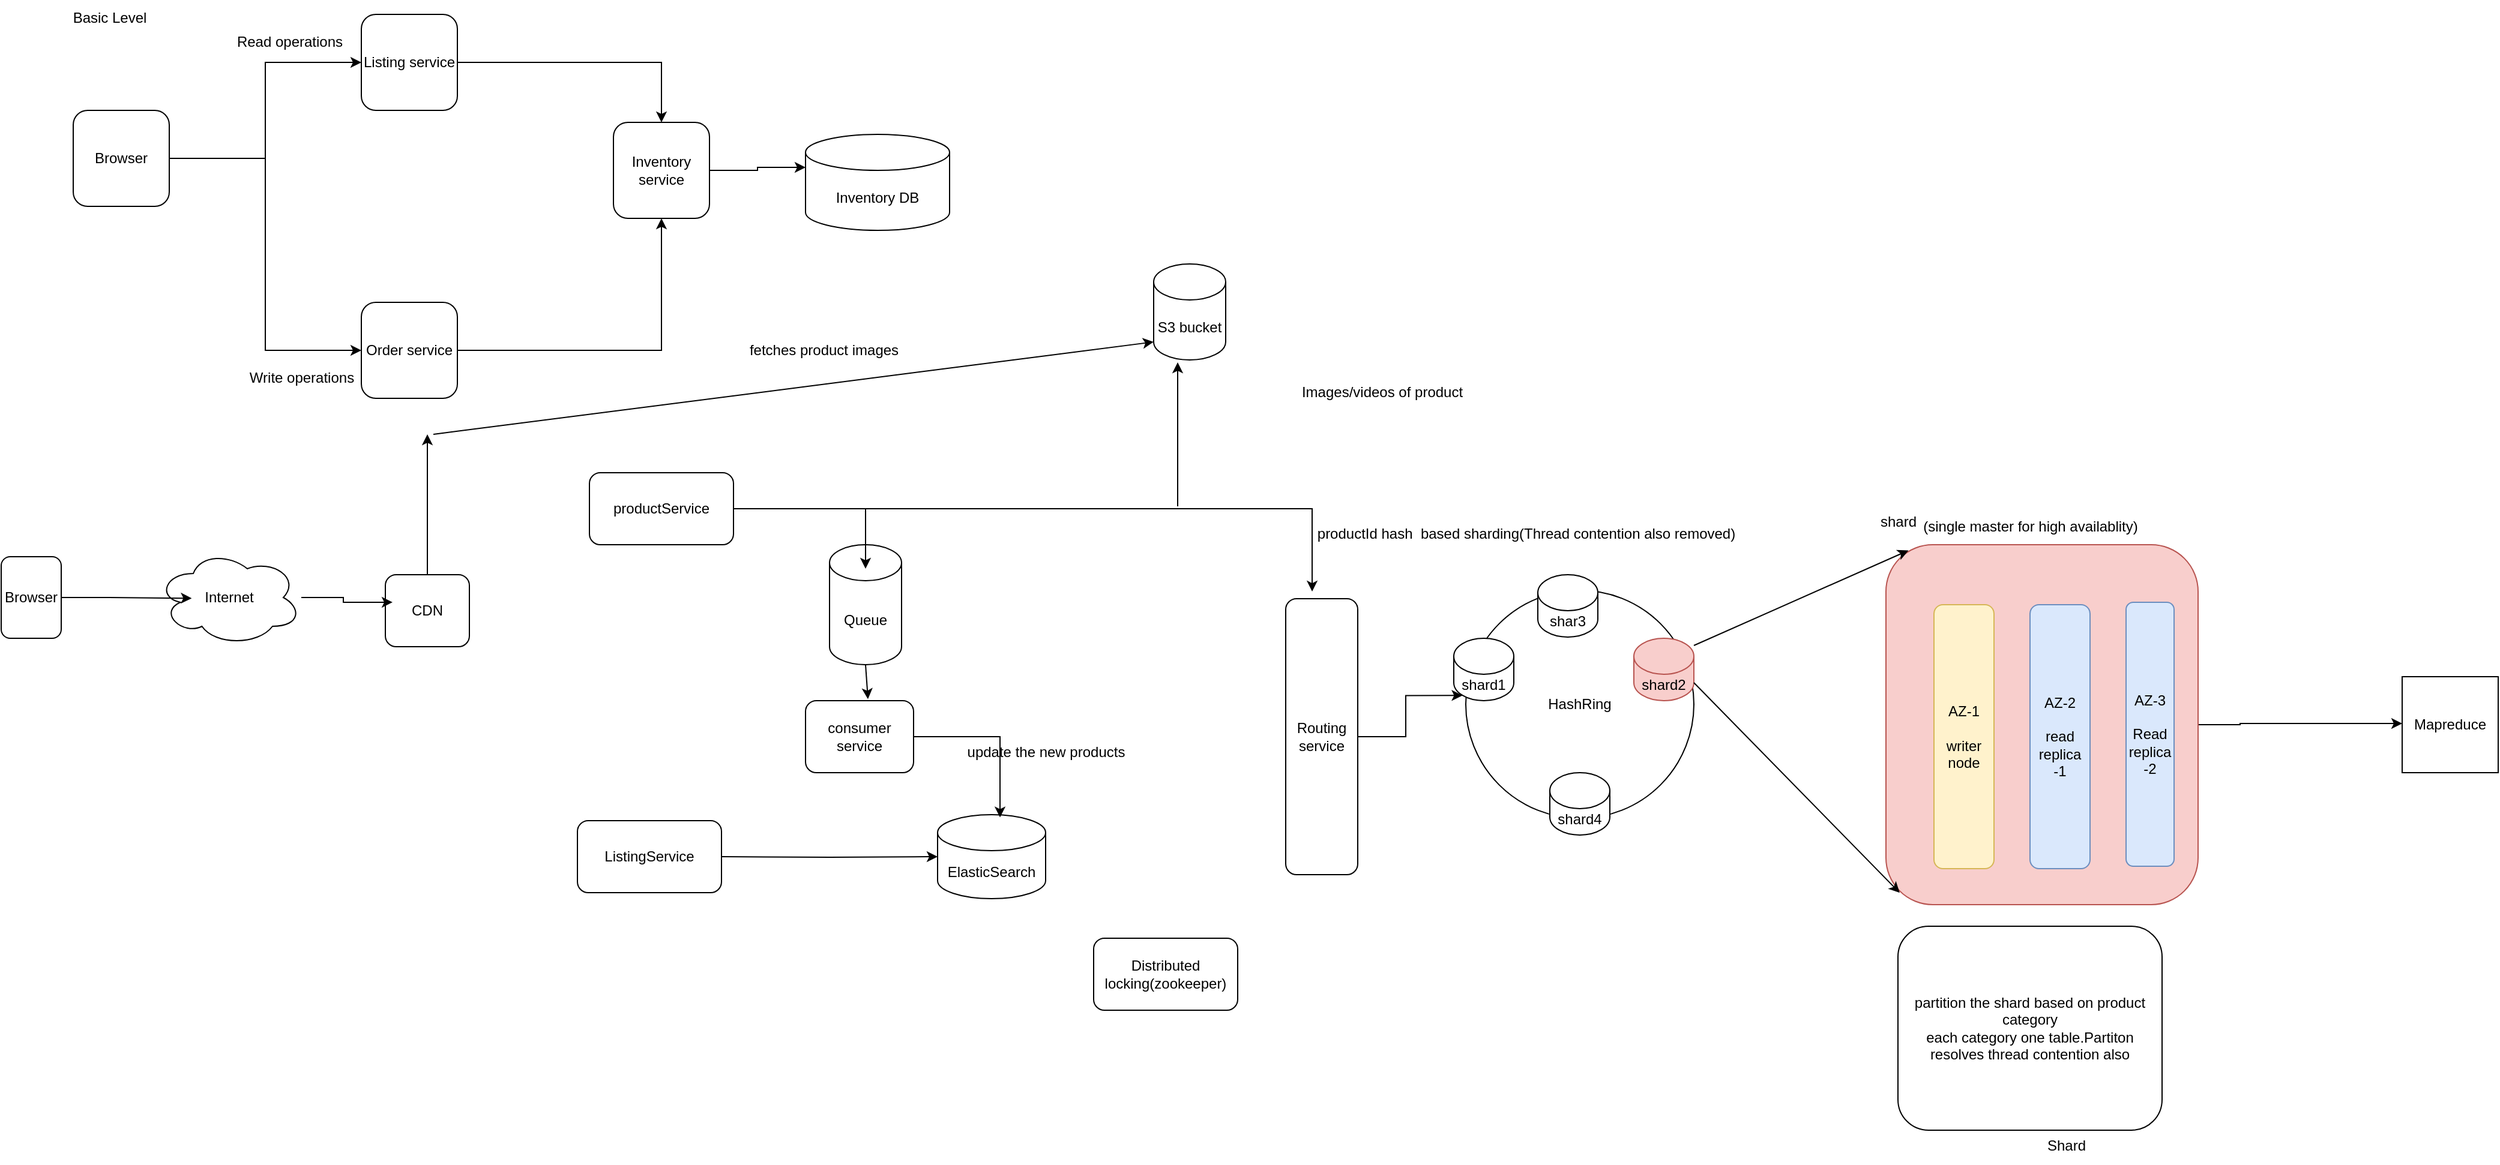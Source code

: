 <mxfile version="26.0.2">
  <diagram name="Page-1" id="pdsU5GGgprD2SgCTDVgc">
    <mxGraphModel dx="794" dy="412" grid="1" gridSize="10" guides="1" tooltips="1" connect="1" arrows="1" fold="1" page="1" pageScale="1" pageWidth="2300" pageHeight="2300" math="0" shadow="0">
      <root>
        <mxCell id="0" />
        <mxCell id="1" parent="0" />
        <mxCell id="amSMFHpkHX3bF5GHom42-8" style="edgeStyle=orthogonalEdgeStyle;rounded=0;orthogonalLoop=1;jettySize=auto;html=1;entryX=0;entryY=0.5;entryDx=0;entryDy=0;" edge="1" parent="1" source="amSMFHpkHX3bF5GHom42-1" target="amSMFHpkHX3bF5GHom42-4">
          <mxGeometry relative="1" as="geometry" />
        </mxCell>
        <mxCell id="amSMFHpkHX3bF5GHom42-11" style="edgeStyle=orthogonalEdgeStyle;rounded=0;orthogonalLoop=1;jettySize=auto;html=1;entryX=0;entryY=0.5;entryDx=0;entryDy=0;" edge="1" parent="1" source="amSMFHpkHX3bF5GHom42-1" target="amSMFHpkHX3bF5GHom42-5">
          <mxGeometry relative="1" as="geometry" />
        </mxCell>
        <mxCell id="amSMFHpkHX3bF5GHom42-1" value="Browser" style="rounded=1;whiteSpace=wrap;html=1;" vertex="1" parent="1">
          <mxGeometry x="60" y="120" width="80" height="80" as="geometry" />
        </mxCell>
        <mxCell id="amSMFHpkHX3bF5GHom42-2" value="Basic Level" style="text;html=1;align=center;verticalAlign=middle;resizable=0;points=[];autosize=1;strokeColor=none;fillColor=none;" vertex="1" parent="1">
          <mxGeometry x="50" y="28" width="80" height="30" as="geometry" />
        </mxCell>
        <mxCell id="amSMFHpkHX3bF5GHom42-9" style="edgeStyle=orthogonalEdgeStyle;rounded=0;orthogonalLoop=1;jettySize=auto;html=1;entryX=0.5;entryY=0;entryDx=0;entryDy=0;" edge="1" parent="1" source="amSMFHpkHX3bF5GHom42-4" target="amSMFHpkHX3bF5GHom42-6">
          <mxGeometry relative="1" as="geometry" />
        </mxCell>
        <mxCell id="amSMFHpkHX3bF5GHom42-4" value="Listing service" style="rounded=1;whiteSpace=wrap;html=1;" vertex="1" parent="1">
          <mxGeometry x="300" y="40" width="80" height="80" as="geometry" />
        </mxCell>
        <mxCell id="amSMFHpkHX3bF5GHom42-12" style="edgeStyle=orthogonalEdgeStyle;rounded=0;orthogonalLoop=1;jettySize=auto;html=1;entryX=0.5;entryY=1;entryDx=0;entryDy=0;" edge="1" parent="1" source="amSMFHpkHX3bF5GHom42-5" target="amSMFHpkHX3bF5GHom42-6">
          <mxGeometry relative="1" as="geometry" />
        </mxCell>
        <mxCell id="amSMFHpkHX3bF5GHom42-5" value="Order service" style="rounded=1;whiteSpace=wrap;html=1;" vertex="1" parent="1">
          <mxGeometry x="300" y="280" width="80" height="80" as="geometry" />
        </mxCell>
        <mxCell id="amSMFHpkHX3bF5GHom42-6" value="Inventory service" style="rounded=1;whiteSpace=wrap;html=1;" vertex="1" parent="1">
          <mxGeometry x="510" y="130" width="80" height="80" as="geometry" />
        </mxCell>
        <mxCell id="amSMFHpkHX3bF5GHom42-7" value="Inventory DB" style="shape=cylinder3;whiteSpace=wrap;html=1;boundedLbl=1;backgroundOutline=1;size=15;" vertex="1" parent="1">
          <mxGeometry x="670" y="140" width="120" height="80" as="geometry" />
        </mxCell>
        <mxCell id="amSMFHpkHX3bF5GHom42-10" style="edgeStyle=orthogonalEdgeStyle;rounded=0;orthogonalLoop=1;jettySize=auto;html=1;entryX=0;entryY=0;entryDx=0;entryDy=27.5;entryPerimeter=0;" edge="1" parent="1" source="amSMFHpkHX3bF5GHom42-6" target="amSMFHpkHX3bF5GHom42-7">
          <mxGeometry relative="1" as="geometry" />
        </mxCell>
        <mxCell id="amSMFHpkHX3bF5GHom42-13" value="Read operations" style="text;html=1;align=center;verticalAlign=middle;resizable=0;points=[];autosize=1;strokeColor=none;fillColor=none;" vertex="1" parent="1">
          <mxGeometry x="185" y="48" width="110" height="30" as="geometry" />
        </mxCell>
        <mxCell id="amSMFHpkHX3bF5GHom42-14" value="Write operations" style="text;html=1;align=center;verticalAlign=middle;resizable=0;points=[];autosize=1;strokeColor=none;fillColor=none;" vertex="1" parent="1">
          <mxGeometry x="195" y="328" width="110" height="30" as="geometry" />
        </mxCell>
        <mxCell id="amSMFHpkHX3bF5GHom42-16" style="edgeStyle=orthogonalEdgeStyle;rounded=0;orthogonalLoop=1;jettySize=auto;html=1;" edge="1" parent="1" target="amSMFHpkHX3bF5GHom42-17">
          <mxGeometry relative="1" as="geometry">
            <mxPoint x="780" y="572" as="targetPoint" />
            <mxPoint x="600" y="742" as="sourcePoint" />
          </mxGeometry>
        </mxCell>
        <mxCell id="amSMFHpkHX3bF5GHom42-15" value="ListingService" style="rounded=1;whiteSpace=wrap;html=1;" vertex="1" parent="1">
          <mxGeometry x="480" y="712" width="120" height="60" as="geometry" />
        </mxCell>
        <mxCell id="amSMFHpkHX3bF5GHom42-17" value="ElasticSearch" style="shape=cylinder3;whiteSpace=wrap;html=1;boundedLbl=1;backgroundOutline=1;size=15;" vertex="1" parent="1">
          <mxGeometry x="780" y="707" width="90" height="70" as="geometry" />
        </mxCell>
        <mxCell id="amSMFHpkHX3bF5GHom42-19" style="edgeStyle=orthogonalEdgeStyle;rounded=0;orthogonalLoop=1;jettySize=auto;html=1;entryX=0.367;entryY=-0.026;entryDx=0;entryDy=0;entryPerimeter=0;" edge="1" parent="1" source="amSMFHpkHX3bF5GHom42-18" target="amSMFHpkHX3bF5GHom42-49">
          <mxGeometry relative="1" as="geometry">
            <mxPoint x="1050" y="610" as="targetPoint" />
          </mxGeometry>
        </mxCell>
        <mxCell id="amSMFHpkHX3bF5GHom42-18" value="productService" style="rounded=1;whiteSpace=wrap;html=1;" vertex="1" parent="1">
          <mxGeometry x="490" y="422" width="120" height="60" as="geometry" />
        </mxCell>
        <mxCell id="amSMFHpkHX3bF5GHom42-21" value="S3 bucket" style="shape=cylinder3;whiteSpace=wrap;html=1;boundedLbl=1;backgroundOutline=1;size=15;" vertex="1" parent="1">
          <mxGeometry x="960" y="248" width="60" height="80" as="geometry" />
        </mxCell>
        <mxCell id="amSMFHpkHX3bF5GHom42-23" value="Images/videos of product" style="text;html=1;align=center;verticalAlign=middle;resizable=0;points=[];autosize=1;strokeColor=none;fillColor=none;" vertex="1" parent="1">
          <mxGeometry x="1070" y="340" width="160" height="30" as="geometry" />
        </mxCell>
        <mxCell id="amSMFHpkHX3bF5GHom42-25" value="Queue" style="shape=cylinder3;whiteSpace=wrap;html=1;boundedLbl=1;backgroundOutline=1;size=15;" vertex="1" parent="1">
          <mxGeometry x="690" y="482" width="60" height="100" as="geometry" />
        </mxCell>
        <mxCell id="amSMFHpkHX3bF5GHom42-26" value="consumer service" style="rounded=1;whiteSpace=wrap;html=1;" vertex="1" parent="1">
          <mxGeometry x="670" y="612" width="90" height="60" as="geometry" />
        </mxCell>
        <mxCell id="amSMFHpkHX3bF5GHom42-27" value="" style="endArrow=classic;html=1;rounded=0;" edge="1" parent="1">
          <mxGeometry width="50" height="50" relative="1" as="geometry">
            <mxPoint x="720" y="452" as="sourcePoint" />
            <mxPoint x="720" y="502" as="targetPoint" />
          </mxGeometry>
        </mxCell>
        <mxCell id="amSMFHpkHX3bF5GHom42-28" value="" style="endArrow=classic;html=1;rounded=0;exitX=0.5;exitY=1;exitDx=0;exitDy=0;exitPerimeter=0;entryX=0.578;entryY=-0.022;entryDx=0;entryDy=0;entryPerimeter=0;" edge="1" parent="1" source="amSMFHpkHX3bF5GHom42-25" target="amSMFHpkHX3bF5GHom42-26">
          <mxGeometry width="50" height="50" relative="1" as="geometry">
            <mxPoint x="720" y="662" as="sourcePoint" />
            <mxPoint x="770" y="612" as="targetPoint" />
          </mxGeometry>
        </mxCell>
        <mxCell id="amSMFHpkHX3bF5GHom42-29" style="edgeStyle=orthogonalEdgeStyle;rounded=0;orthogonalLoop=1;jettySize=auto;html=1;entryX=0.578;entryY=0.033;entryDx=0;entryDy=0;entryPerimeter=0;" edge="1" parent="1" source="amSMFHpkHX3bF5GHom42-26" target="amSMFHpkHX3bF5GHom42-17">
          <mxGeometry relative="1" as="geometry" />
        </mxCell>
        <mxCell id="amSMFHpkHX3bF5GHom42-30" value="update the new products" style="text;html=1;align=center;verticalAlign=middle;resizable=0;points=[];autosize=1;strokeColor=none;fillColor=none;" vertex="1" parent="1">
          <mxGeometry x="795" y="640" width="150" height="30" as="geometry" />
        </mxCell>
        <mxCell id="amSMFHpkHX3bF5GHom42-39" style="edgeStyle=orthogonalEdgeStyle;rounded=0;orthogonalLoop=1;jettySize=auto;html=1;" edge="1" parent="1" source="amSMFHpkHX3bF5GHom42-31">
          <mxGeometry relative="1" as="geometry">
            <mxPoint x="355" y="390" as="targetPoint" />
          </mxGeometry>
        </mxCell>
        <mxCell id="amSMFHpkHX3bF5GHom42-31" value="CDN" style="rounded=1;whiteSpace=wrap;html=1;" vertex="1" parent="1">
          <mxGeometry x="320" y="507" width="70" height="60" as="geometry" />
        </mxCell>
        <mxCell id="amSMFHpkHX3bF5GHom42-32" value="Browser" style="rounded=1;whiteSpace=wrap;html=1;" vertex="1" parent="1">
          <mxGeometry y="492" width="50" height="68" as="geometry" />
        </mxCell>
        <mxCell id="amSMFHpkHX3bF5GHom42-33" value="Internet" style="ellipse;shape=cloud;whiteSpace=wrap;html=1;" vertex="1" parent="1">
          <mxGeometry x="130" y="486" width="120" height="80" as="geometry" />
        </mxCell>
        <mxCell id="amSMFHpkHX3bF5GHom42-35" style="edgeStyle=orthogonalEdgeStyle;rounded=0;orthogonalLoop=1;jettySize=auto;html=1;entryX=0.239;entryY=0.508;entryDx=0;entryDy=0;entryPerimeter=0;" edge="1" parent="1" source="amSMFHpkHX3bF5GHom42-32" target="amSMFHpkHX3bF5GHom42-33">
          <mxGeometry relative="1" as="geometry" />
        </mxCell>
        <mxCell id="amSMFHpkHX3bF5GHom42-36" style="edgeStyle=orthogonalEdgeStyle;rounded=0;orthogonalLoop=1;jettySize=auto;html=1;entryX=0.086;entryY=0.383;entryDx=0;entryDy=0;entryPerimeter=0;" edge="1" parent="1" source="amSMFHpkHX3bF5GHom42-33" target="amSMFHpkHX3bF5GHom42-31">
          <mxGeometry relative="1" as="geometry" />
        </mxCell>
        <mxCell id="amSMFHpkHX3bF5GHom42-38" value="" style="endArrow=classic;html=1;rounded=0;" edge="1" parent="1">
          <mxGeometry width="50" height="50" relative="1" as="geometry">
            <mxPoint x="980" y="450" as="sourcePoint" />
            <mxPoint x="980" y="330" as="targetPoint" />
          </mxGeometry>
        </mxCell>
        <mxCell id="amSMFHpkHX3bF5GHom42-40" value="" style="endArrow=classic;html=1;rounded=0;entryX=0;entryY=1;entryDx=0;entryDy=-15;entryPerimeter=0;" edge="1" parent="1" target="amSMFHpkHX3bF5GHom42-21">
          <mxGeometry width="50" height="50" relative="1" as="geometry">
            <mxPoint x="360" y="390" as="sourcePoint" />
            <mxPoint x="680" y="400" as="targetPoint" />
          </mxGeometry>
        </mxCell>
        <mxCell id="amSMFHpkHX3bF5GHom42-41" value="fetches product images" style="text;html=1;align=center;verticalAlign=middle;resizable=0;points=[];autosize=1;strokeColor=none;fillColor=none;" vertex="1" parent="1">
          <mxGeometry x="610" y="305" width="150" height="30" as="geometry" />
        </mxCell>
        <mxCell id="amSMFHpkHX3bF5GHom42-43" value="HashRing" style="ellipse;whiteSpace=wrap;html=1;aspect=fixed;" vertex="1" parent="1">
          <mxGeometry x="1220" y="520" width="190" height="190" as="geometry" />
        </mxCell>
        <mxCell id="amSMFHpkHX3bF5GHom42-44" value="shard1" style="shape=cylinder3;whiteSpace=wrap;html=1;boundedLbl=1;backgroundOutline=1;size=15;" vertex="1" parent="1">
          <mxGeometry x="1210" y="560" width="50" height="52" as="geometry" />
        </mxCell>
        <mxCell id="amSMFHpkHX3bF5GHom42-45" value="shard4" style="shape=cylinder3;whiteSpace=wrap;html=1;boundedLbl=1;backgroundOutline=1;size=15;" vertex="1" parent="1">
          <mxGeometry x="1290" y="672" width="50" height="52" as="geometry" />
        </mxCell>
        <mxCell id="amSMFHpkHX3bF5GHom42-46" value="shard2" style="shape=cylinder3;whiteSpace=wrap;html=1;boundedLbl=1;backgroundOutline=1;size=15;fillColor=#f8cecc;strokeColor=#b85450;" vertex="1" parent="1">
          <mxGeometry x="1360" y="560" width="50" height="52" as="geometry" />
        </mxCell>
        <mxCell id="amSMFHpkHX3bF5GHom42-47" value="shar3" style="shape=cylinder3;whiteSpace=wrap;html=1;boundedLbl=1;backgroundOutline=1;size=15;" vertex="1" parent="1">
          <mxGeometry x="1280" y="507" width="50" height="52" as="geometry" />
        </mxCell>
        <mxCell id="amSMFHpkHX3bF5GHom42-48" value="productId hash&amp;nbsp; based sharding(Thread contention also removed)" style="text;html=1;align=center;verticalAlign=middle;resizable=0;points=[];autosize=1;strokeColor=none;fillColor=none;" vertex="1" parent="1">
          <mxGeometry x="1085" y="458" width="370" height="30" as="geometry" />
        </mxCell>
        <mxCell id="amSMFHpkHX3bF5GHom42-49" value="Routing service" style="rounded=1;whiteSpace=wrap;html=1;" vertex="1" parent="1">
          <mxGeometry x="1070" y="527" width="60" height="230" as="geometry" />
        </mxCell>
        <mxCell id="amSMFHpkHX3bF5GHom42-56" style="edgeStyle=orthogonalEdgeStyle;rounded=0;orthogonalLoop=1;jettySize=auto;html=1;" edge="1" parent="1" source="amSMFHpkHX3bF5GHom42-50" target="amSMFHpkHX3bF5GHom42-57">
          <mxGeometry relative="1" as="geometry">
            <mxPoint x="1900" y="630" as="targetPoint" />
            <Array as="points">
              <mxPoint x="1865" y="632" />
              <mxPoint x="1865" y="631" />
            </Array>
          </mxGeometry>
        </mxCell>
        <mxCell id="amSMFHpkHX3bF5GHom42-50" value="" style="rounded=1;whiteSpace=wrap;html=1;fillColor=#f8cecc;strokeColor=#b85450;" vertex="1" parent="1">
          <mxGeometry x="1570" y="482" width="260" height="300" as="geometry" />
        </mxCell>
        <mxCell id="amSMFHpkHX3bF5GHom42-51" value="shard" style="text;html=1;align=center;verticalAlign=middle;resizable=0;points=[];autosize=1;strokeColor=none;fillColor=none;" vertex="1" parent="1">
          <mxGeometry x="1555" y="448" width="50" height="30" as="geometry" />
        </mxCell>
        <mxCell id="amSMFHpkHX3bF5GHom42-52" value="AZ-1&lt;div&gt;&lt;br&gt;&lt;/div&gt;&lt;div&gt;writer node&lt;/div&gt;" style="rounded=1;whiteSpace=wrap;html=1;fillColor=#fff2cc;strokeColor=#d6b656;" vertex="1" parent="1">
          <mxGeometry x="1610" y="532" width="50" height="220" as="geometry" />
        </mxCell>
        <mxCell id="amSMFHpkHX3bF5GHom42-53" value="AZ-2&lt;div&gt;&lt;br&gt;&lt;/div&gt;&lt;div&gt;read replica -1&lt;/div&gt;" style="rounded=1;whiteSpace=wrap;html=1;fillColor=#dae8fc;strokeColor=#6c8ebf;" vertex="1" parent="1">
          <mxGeometry x="1690" y="532" width="50" height="220" as="geometry" />
        </mxCell>
        <mxCell id="amSMFHpkHX3bF5GHom42-54" value="AZ-3&lt;div&gt;&lt;br&gt;&lt;/div&gt;&lt;div&gt;Read replica -2&lt;/div&gt;" style="rounded=1;whiteSpace=wrap;html=1;fillColor=#dae8fc;strokeColor=#6c8ebf;" vertex="1" parent="1">
          <mxGeometry x="1770" y="530" width="40" height="220" as="geometry" />
        </mxCell>
        <mxCell id="amSMFHpkHX3bF5GHom42-55" value="(single master for high availablity)" style="text;html=1;align=center;verticalAlign=middle;resizable=0;points=[];autosize=1;strokeColor=none;fillColor=none;" vertex="1" parent="1">
          <mxGeometry x="1590" y="452" width="200" height="30" as="geometry" />
        </mxCell>
        <mxCell id="amSMFHpkHX3bF5GHom42-57" value="Mapreduce" style="whiteSpace=wrap;html=1;aspect=fixed;" vertex="1" parent="1">
          <mxGeometry x="2000" y="592" width="80" height="80" as="geometry" />
        </mxCell>
        <mxCell id="amSMFHpkHX3bF5GHom42-59" value="" style="endArrow=classic;html=1;rounded=0;entryX=0.072;entryY=0.016;entryDx=0;entryDy=0;entryPerimeter=0;" edge="1" parent="1" target="amSMFHpkHX3bF5GHom42-50">
          <mxGeometry width="50" height="50" relative="1" as="geometry">
            <mxPoint x="1410" y="566" as="sourcePoint" />
            <mxPoint x="1460" y="516" as="targetPoint" />
          </mxGeometry>
        </mxCell>
        <mxCell id="amSMFHpkHX3bF5GHom42-60" value="" style="endArrow=classic;html=1;rounded=0;exitX=1;exitY=1;exitDx=0;exitDy=-15;exitPerimeter=0;entryX=0.044;entryY=0.967;entryDx=0;entryDy=0;entryPerimeter=0;" edge="1" parent="1" source="amSMFHpkHX3bF5GHom42-46" target="amSMFHpkHX3bF5GHom42-50">
          <mxGeometry width="50" height="50" relative="1" as="geometry">
            <mxPoint x="1530" y="690" as="sourcePoint" />
            <mxPoint x="1580" y="640" as="targetPoint" />
          </mxGeometry>
        </mxCell>
        <mxCell id="amSMFHpkHX3bF5GHom42-61" style="edgeStyle=orthogonalEdgeStyle;rounded=0;orthogonalLoop=1;jettySize=auto;html=1;entryX=0.145;entryY=1;entryDx=0;entryDy=-4.35;entryPerimeter=0;" edge="1" parent="1" source="amSMFHpkHX3bF5GHom42-49" target="amSMFHpkHX3bF5GHom42-44">
          <mxGeometry relative="1" as="geometry" />
        </mxCell>
        <mxCell id="amSMFHpkHX3bF5GHom42-62" value="Distributed locking(zookeeper)" style="rounded=1;whiteSpace=wrap;html=1;" vertex="1" parent="1">
          <mxGeometry x="910" y="810" width="120" height="60" as="geometry" />
        </mxCell>
        <mxCell id="amSMFHpkHX3bF5GHom42-63" value="partition the shard based on product category&lt;div&gt;each category one table.Partiton resolves thread contention also&lt;/div&gt;" style="rounded=1;whiteSpace=wrap;html=1;" vertex="1" parent="1">
          <mxGeometry x="1580" y="800" width="220" height="170" as="geometry" />
        </mxCell>
        <mxCell id="amSMFHpkHX3bF5GHom42-64" value="Shard" style="text;html=1;align=center;verticalAlign=middle;resizable=0;points=[];autosize=1;strokeColor=none;fillColor=none;" vertex="1" parent="1">
          <mxGeometry x="1690" y="968" width="60" height="30" as="geometry" />
        </mxCell>
      </root>
    </mxGraphModel>
  </diagram>
</mxfile>
